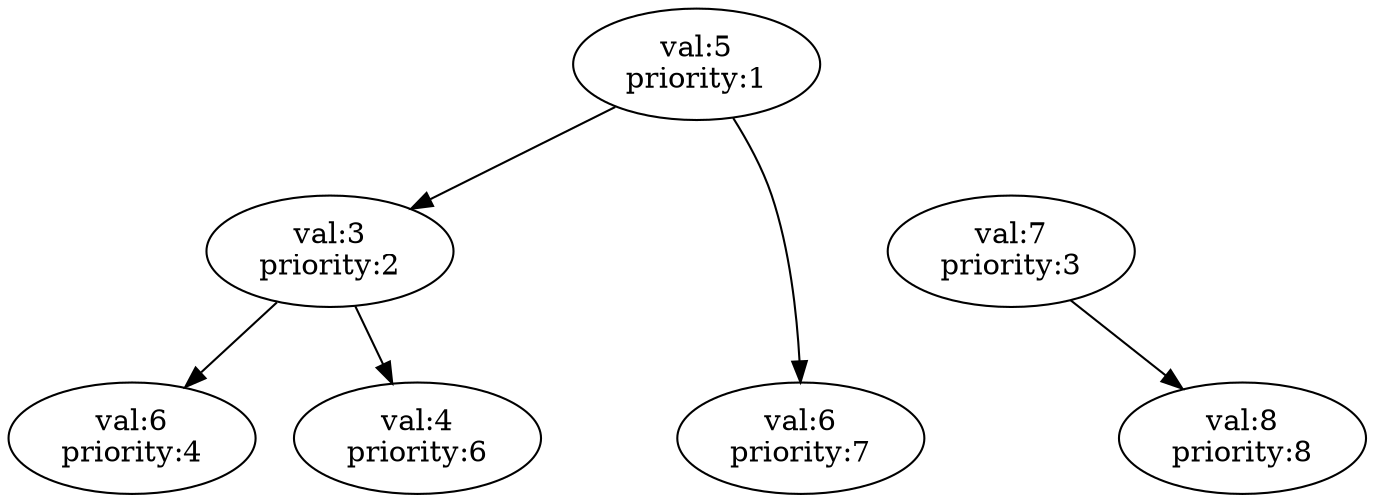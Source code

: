 digraph tree {
    n1[label="val:5\npriority:1"]
    n2[label="val:3\npriority:2"]
    n8[style=invis]
    n9[style=invis]
    n3[label="val:7\npriority:3"]
    n4[label="val:6\npriority:4"]
    n5[label="val:4\npriority:6"]
    n6[label="val:6\npriority:7"]
    n10[style=invis]
    n7[label="val:8\npriority:8"]
    n1->n2
    n1->n3[style=invis]
    n1->{n8 n9}[style=invis]
    n2->{n4 n5}
    n3->n10[style=invis]
    n3->n6[style=invis]
    n3->n7
    n1->n6
}